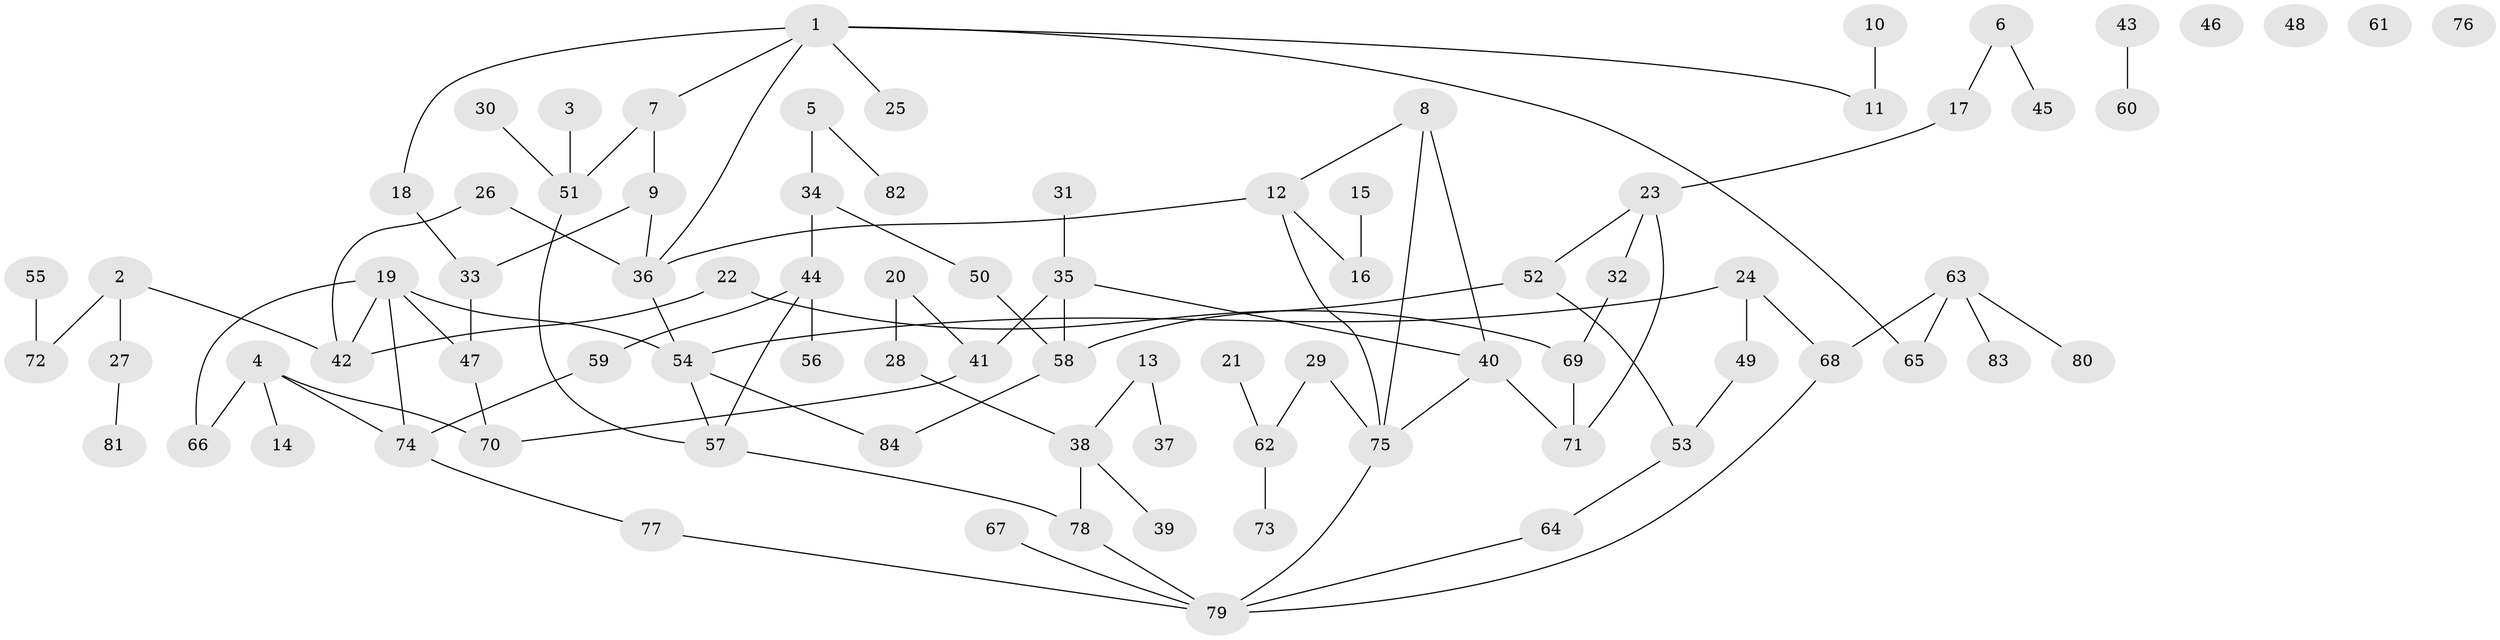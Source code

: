 // Generated by graph-tools (version 1.1) at 2025/49/03/09/25 03:49:13]
// undirected, 84 vertices, 101 edges
graph export_dot {
graph [start="1"]
  node [color=gray90,style=filled];
  1;
  2;
  3;
  4;
  5;
  6;
  7;
  8;
  9;
  10;
  11;
  12;
  13;
  14;
  15;
  16;
  17;
  18;
  19;
  20;
  21;
  22;
  23;
  24;
  25;
  26;
  27;
  28;
  29;
  30;
  31;
  32;
  33;
  34;
  35;
  36;
  37;
  38;
  39;
  40;
  41;
  42;
  43;
  44;
  45;
  46;
  47;
  48;
  49;
  50;
  51;
  52;
  53;
  54;
  55;
  56;
  57;
  58;
  59;
  60;
  61;
  62;
  63;
  64;
  65;
  66;
  67;
  68;
  69;
  70;
  71;
  72;
  73;
  74;
  75;
  76;
  77;
  78;
  79;
  80;
  81;
  82;
  83;
  84;
  1 -- 7;
  1 -- 11;
  1 -- 18;
  1 -- 25;
  1 -- 36;
  1 -- 65;
  2 -- 27;
  2 -- 42;
  2 -- 72;
  3 -- 51;
  4 -- 14;
  4 -- 66;
  4 -- 70;
  4 -- 74;
  5 -- 34;
  5 -- 82;
  6 -- 17;
  6 -- 45;
  7 -- 9;
  7 -- 51;
  8 -- 12;
  8 -- 40;
  8 -- 75;
  9 -- 33;
  9 -- 36;
  10 -- 11;
  12 -- 16;
  12 -- 36;
  12 -- 75;
  13 -- 37;
  13 -- 38;
  15 -- 16;
  17 -- 23;
  18 -- 33;
  19 -- 42;
  19 -- 47;
  19 -- 54;
  19 -- 66;
  19 -- 74;
  20 -- 28;
  20 -- 41;
  21 -- 62;
  22 -- 42;
  22 -- 69;
  23 -- 32;
  23 -- 52;
  23 -- 71;
  24 -- 49;
  24 -- 54;
  24 -- 68;
  26 -- 36;
  26 -- 42;
  27 -- 81;
  28 -- 38;
  29 -- 62;
  29 -- 75;
  30 -- 51;
  31 -- 35;
  32 -- 69;
  33 -- 47;
  34 -- 44;
  34 -- 50;
  35 -- 40;
  35 -- 41;
  35 -- 58;
  36 -- 54;
  38 -- 39;
  38 -- 78;
  40 -- 71;
  40 -- 75;
  41 -- 70;
  43 -- 60;
  44 -- 56;
  44 -- 57;
  44 -- 59;
  47 -- 70;
  49 -- 53;
  50 -- 58;
  51 -- 57;
  52 -- 53;
  52 -- 58;
  53 -- 64;
  54 -- 57;
  54 -- 84;
  55 -- 72;
  57 -- 78;
  58 -- 84;
  59 -- 74;
  62 -- 73;
  63 -- 65;
  63 -- 68;
  63 -- 80;
  63 -- 83;
  64 -- 79;
  67 -- 79;
  68 -- 79;
  69 -- 71;
  74 -- 77;
  75 -- 79;
  77 -- 79;
  78 -- 79;
}
